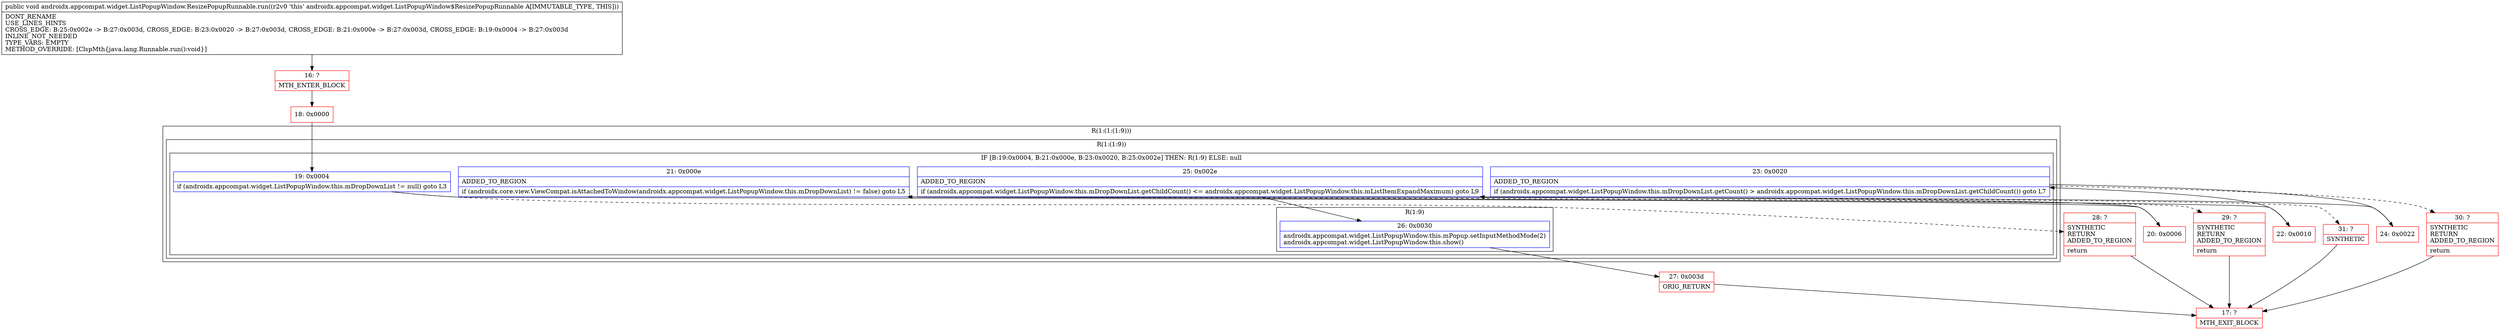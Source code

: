 digraph "CFG forandroidx.appcompat.widget.ListPopupWindow.ResizePopupRunnable.run()V" {
subgraph cluster_Region_610366855 {
label = "R(1:(1:(1:9)))";
node [shape=record,color=blue];
subgraph cluster_Region_2027319069 {
label = "R(1:(1:9))";
node [shape=record,color=blue];
subgraph cluster_IfRegion_2063073876 {
label = "IF [B:19:0x0004, B:21:0x000e, B:23:0x0020, B:25:0x002e] THEN: R(1:9) ELSE: null";
node [shape=record,color=blue];
Node_19 [shape=record,label="{19\:\ 0x0004|if (androidx.appcompat.widget.ListPopupWindow.this.mDropDownList != null) goto L3\l}"];
Node_21 [shape=record,label="{21\:\ 0x000e|ADDED_TO_REGION\l|if (androidx.core.view.ViewCompat.isAttachedToWindow(androidx.appcompat.widget.ListPopupWindow.this.mDropDownList) != false) goto L5\l}"];
Node_23 [shape=record,label="{23\:\ 0x0020|ADDED_TO_REGION\l|if (androidx.appcompat.widget.ListPopupWindow.this.mDropDownList.getCount() \> androidx.appcompat.widget.ListPopupWindow.this.mDropDownList.getChildCount()) goto L7\l}"];
Node_25 [shape=record,label="{25\:\ 0x002e|ADDED_TO_REGION\l|if (androidx.appcompat.widget.ListPopupWindow.this.mDropDownList.getChildCount() \<= androidx.appcompat.widget.ListPopupWindow.this.mListItemExpandMaximum) goto L9\l}"];
subgraph cluster_Region_1149649077 {
label = "R(1:9)";
node [shape=record,color=blue];
Node_26 [shape=record,label="{26\:\ 0x0030|androidx.appcompat.widget.ListPopupWindow.this.mPopup.setInputMethodMode(2)\landroidx.appcompat.widget.ListPopupWindow.this.show()\l}"];
}
}
}
}
Node_16 [shape=record,color=red,label="{16\:\ ?|MTH_ENTER_BLOCK\l}"];
Node_18 [shape=record,color=red,label="{18\:\ 0x0000}"];
Node_20 [shape=record,color=red,label="{20\:\ 0x0006}"];
Node_22 [shape=record,color=red,label="{22\:\ 0x0010}"];
Node_24 [shape=record,color=red,label="{24\:\ 0x0022}"];
Node_27 [shape=record,color=red,label="{27\:\ 0x003d|ORIG_RETURN\l}"];
Node_17 [shape=record,color=red,label="{17\:\ ?|MTH_EXIT_BLOCK\l}"];
Node_31 [shape=record,color=red,label="{31\:\ ?|SYNTHETIC\l}"];
Node_30 [shape=record,color=red,label="{30\:\ ?|SYNTHETIC\lRETURN\lADDED_TO_REGION\l|return\l}"];
Node_29 [shape=record,color=red,label="{29\:\ ?|SYNTHETIC\lRETURN\lADDED_TO_REGION\l|return\l}"];
Node_28 [shape=record,color=red,label="{28\:\ ?|SYNTHETIC\lRETURN\lADDED_TO_REGION\l|return\l}"];
MethodNode[shape=record,label="{public void androidx.appcompat.widget.ListPopupWindow.ResizePopupRunnable.run((r2v0 'this' androidx.appcompat.widget.ListPopupWindow$ResizePopupRunnable A[IMMUTABLE_TYPE, THIS]))  | DONT_RENAME\lUSE_LINES_HINTS\lCROSS_EDGE: B:25:0x002e \-\> B:27:0x003d, CROSS_EDGE: B:23:0x0020 \-\> B:27:0x003d, CROSS_EDGE: B:21:0x000e \-\> B:27:0x003d, CROSS_EDGE: B:19:0x0004 \-\> B:27:0x003d\lINLINE_NOT_NEEDED\lTYPE_VARS: EMPTY\lMETHOD_OVERRIDE: [ClspMth\{java.lang.Runnable.run():void\}]\l}"];
MethodNode -> Node_16;Node_19 -> Node_20;
Node_19 -> Node_28[style=dashed];
Node_21 -> Node_22;
Node_21 -> Node_29[style=dashed];
Node_23 -> Node_24;
Node_23 -> Node_30[style=dashed];
Node_25 -> Node_26;
Node_25 -> Node_31[style=dashed];
Node_26 -> Node_27;
Node_16 -> Node_18;
Node_18 -> Node_19;
Node_20 -> Node_21;
Node_22 -> Node_23;
Node_24 -> Node_25;
Node_27 -> Node_17;
Node_31 -> Node_17;
Node_30 -> Node_17;
Node_29 -> Node_17;
Node_28 -> Node_17;
}

